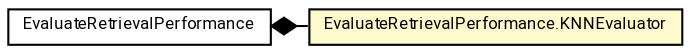 #!/usr/local/bin/dot
#
# Class diagram 
# Generated by UMLGraph version R5_7_2-60-g0e99a6 (http://www.spinellis.gr/umlgraph/)
#

digraph G {
	graph [fontnames="svg"]
	edge [fontname="Roboto",fontsize=7,labelfontname="Roboto",labelfontsize=7,color="black"];
	node [fontname="Roboto",fontcolor="black",fontsize=8,shape=plaintext,margin=0,width=0,height=0];
	nodesep=0.15;
	ranksep=0.25;
	rankdir=LR;
	// de.lmu.ifi.dbs.elki.algorithm.statistics.EvaluateRetrievalPerformance<O>
	c4002463 [label=<<table title="de.lmu.ifi.dbs.elki.algorithm.statistics.EvaluateRetrievalPerformance" border="0" cellborder="1" cellspacing="0" cellpadding="2" href="EvaluateRetrievalPerformance.html" target="_parent">
		<tr><td><table border="0" cellspacing="0" cellpadding="1">
		<tr><td align="center" balign="center"> <font face="Roboto">EvaluateRetrievalPerformance</font> </td></tr>
		</table></td></tr>
		</table>>, URL="EvaluateRetrievalPerformance.html"];
	// de.lmu.ifi.dbs.elki.algorithm.statistics.EvaluateRetrievalPerformance.KNNEvaluator
	c4002464 [label=<<table title="de.lmu.ifi.dbs.elki.algorithm.statistics.EvaluateRetrievalPerformance.KNNEvaluator" border="0" cellborder="1" cellspacing="0" cellpadding="2" bgcolor="lemonChiffon" href="EvaluateRetrievalPerformance.KNNEvaluator.html" target="_parent">
		<tr><td><table border="0" cellspacing="0" cellpadding="1">
		<tr><td align="center" balign="center"> <font face="Roboto">EvaluateRetrievalPerformance.KNNEvaluator</font> </td></tr>
		</table></td></tr>
		</table>>, URL="EvaluateRetrievalPerformance.KNNEvaluator.html"];
	// de.lmu.ifi.dbs.elki.algorithm.statistics.EvaluateRetrievalPerformance<O> composed de.lmu.ifi.dbs.elki.algorithm.statistics.EvaluateRetrievalPerformance.KNNEvaluator
	c4002463 -> c4002464 [arrowhead=none,arrowtail=diamond,dir=back,weight=6];
}

